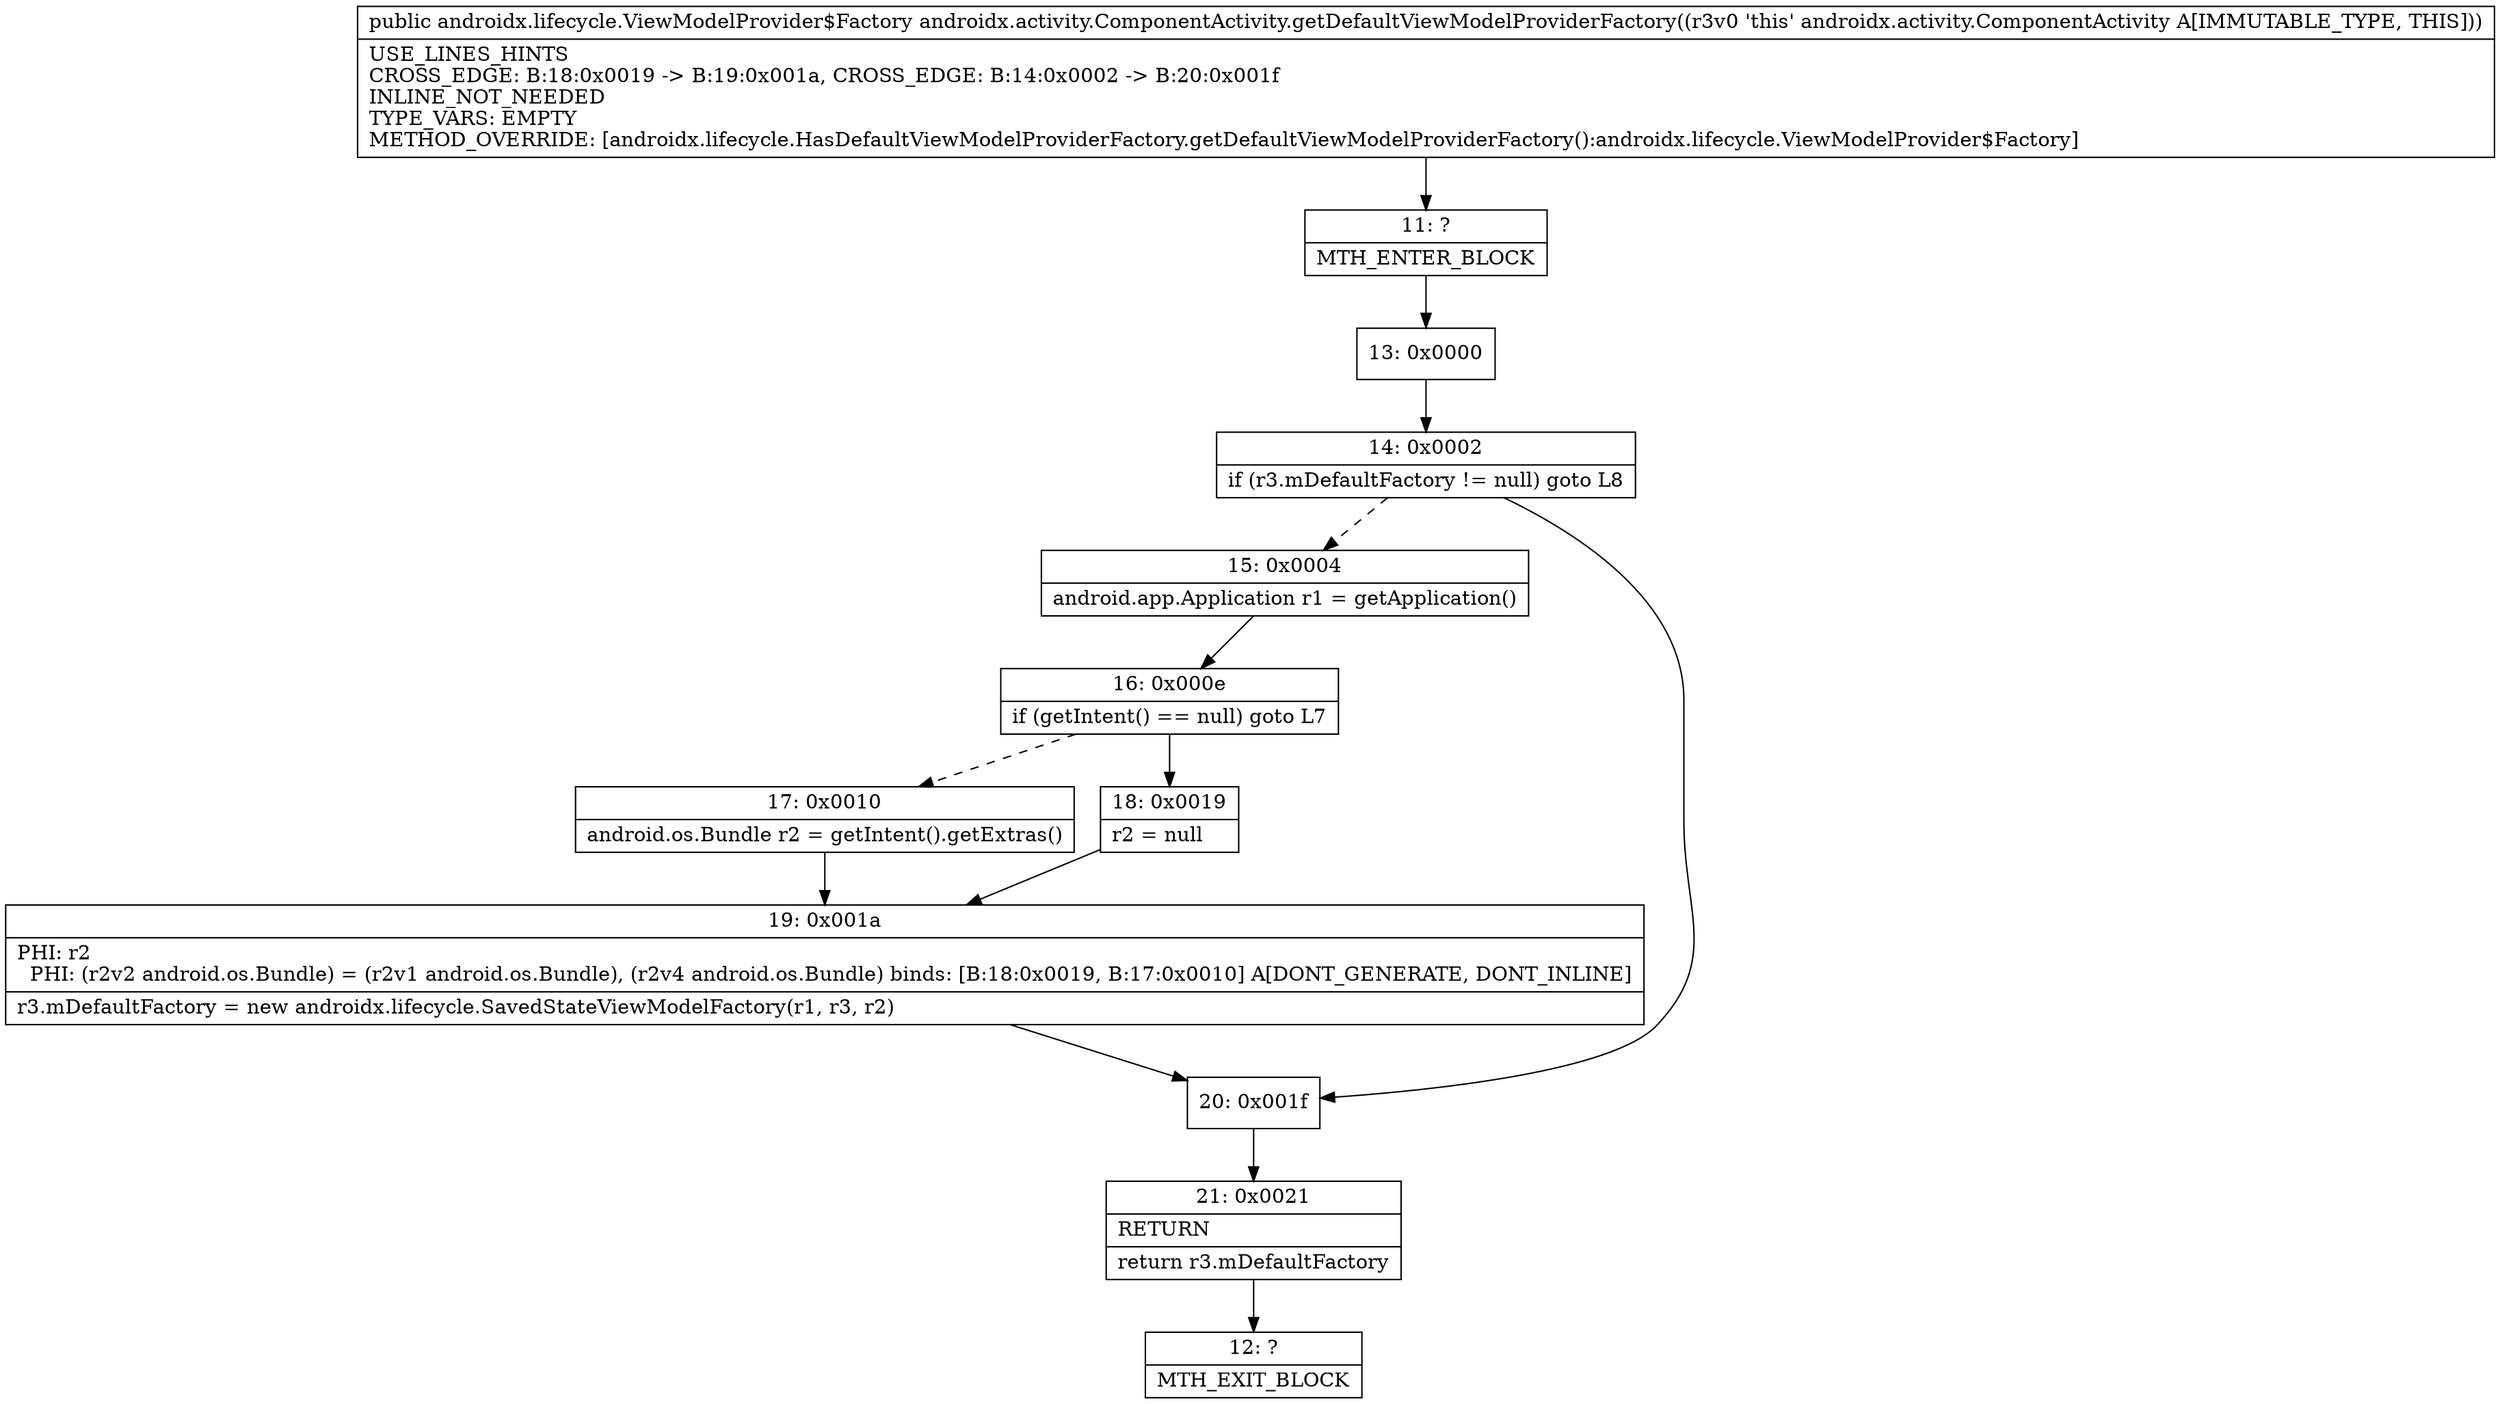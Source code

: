 digraph "CFG forandroidx.activity.ComponentActivity.getDefaultViewModelProviderFactory()Landroidx\/lifecycle\/ViewModelProvider$Factory;" {
Node_11 [shape=record,label="{11\:\ ?|MTH_ENTER_BLOCK\l}"];
Node_13 [shape=record,label="{13\:\ 0x0000}"];
Node_14 [shape=record,label="{14\:\ 0x0002|if (r3.mDefaultFactory != null) goto L8\l}"];
Node_15 [shape=record,label="{15\:\ 0x0004|android.app.Application r1 = getApplication()\l}"];
Node_16 [shape=record,label="{16\:\ 0x000e|if (getIntent() == null) goto L7\l}"];
Node_17 [shape=record,label="{17\:\ 0x0010|android.os.Bundle r2 = getIntent().getExtras()\l}"];
Node_19 [shape=record,label="{19\:\ 0x001a|PHI: r2 \l  PHI: (r2v2 android.os.Bundle) = (r2v1 android.os.Bundle), (r2v4 android.os.Bundle) binds: [B:18:0x0019, B:17:0x0010] A[DONT_GENERATE, DONT_INLINE]\l|r3.mDefaultFactory = new androidx.lifecycle.SavedStateViewModelFactory(r1, r3, r2)\l}"];
Node_18 [shape=record,label="{18\:\ 0x0019|r2 = null\l}"];
Node_20 [shape=record,label="{20\:\ 0x001f}"];
Node_21 [shape=record,label="{21\:\ 0x0021|RETURN\l|return r3.mDefaultFactory\l}"];
Node_12 [shape=record,label="{12\:\ ?|MTH_EXIT_BLOCK\l}"];
MethodNode[shape=record,label="{public androidx.lifecycle.ViewModelProvider$Factory androidx.activity.ComponentActivity.getDefaultViewModelProviderFactory((r3v0 'this' androidx.activity.ComponentActivity A[IMMUTABLE_TYPE, THIS]))  | USE_LINES_HINTS\lCROSS_EDGE: B:18:0x0019 \-\> B:19:0x001a, CROSS_EDGE: B:14:0x0002 \-\> B:20:0x001f\lINLINE_NOT_NEEDED\lTYPE_VARS: EMPTY\lMETHOD_OVERRIDE: [androidx.lifecycle.HasDefaultViewModelProviderFactory.getDefaultViewModelProviderFactory():androidx.lifecycle.ViewModelProvider$Factory]\l}"];
MethodNode -> Node_11;Node_11 -> Node_13;
Node_13 -> Node_14;
Node_14 -> Node_15[style=dashed];
Node_14 -> Node_20;
Node_15 -> Node_16;
Node_16 -> Node_17[style=dashed];
Node_16 -> Node_18;
Node_17 -> Node_19;
Node_19 -> Node_20;
Node_18 -> Node_19;
Node_20 -> Node_21;
Node_21 -> Node_12;
}


